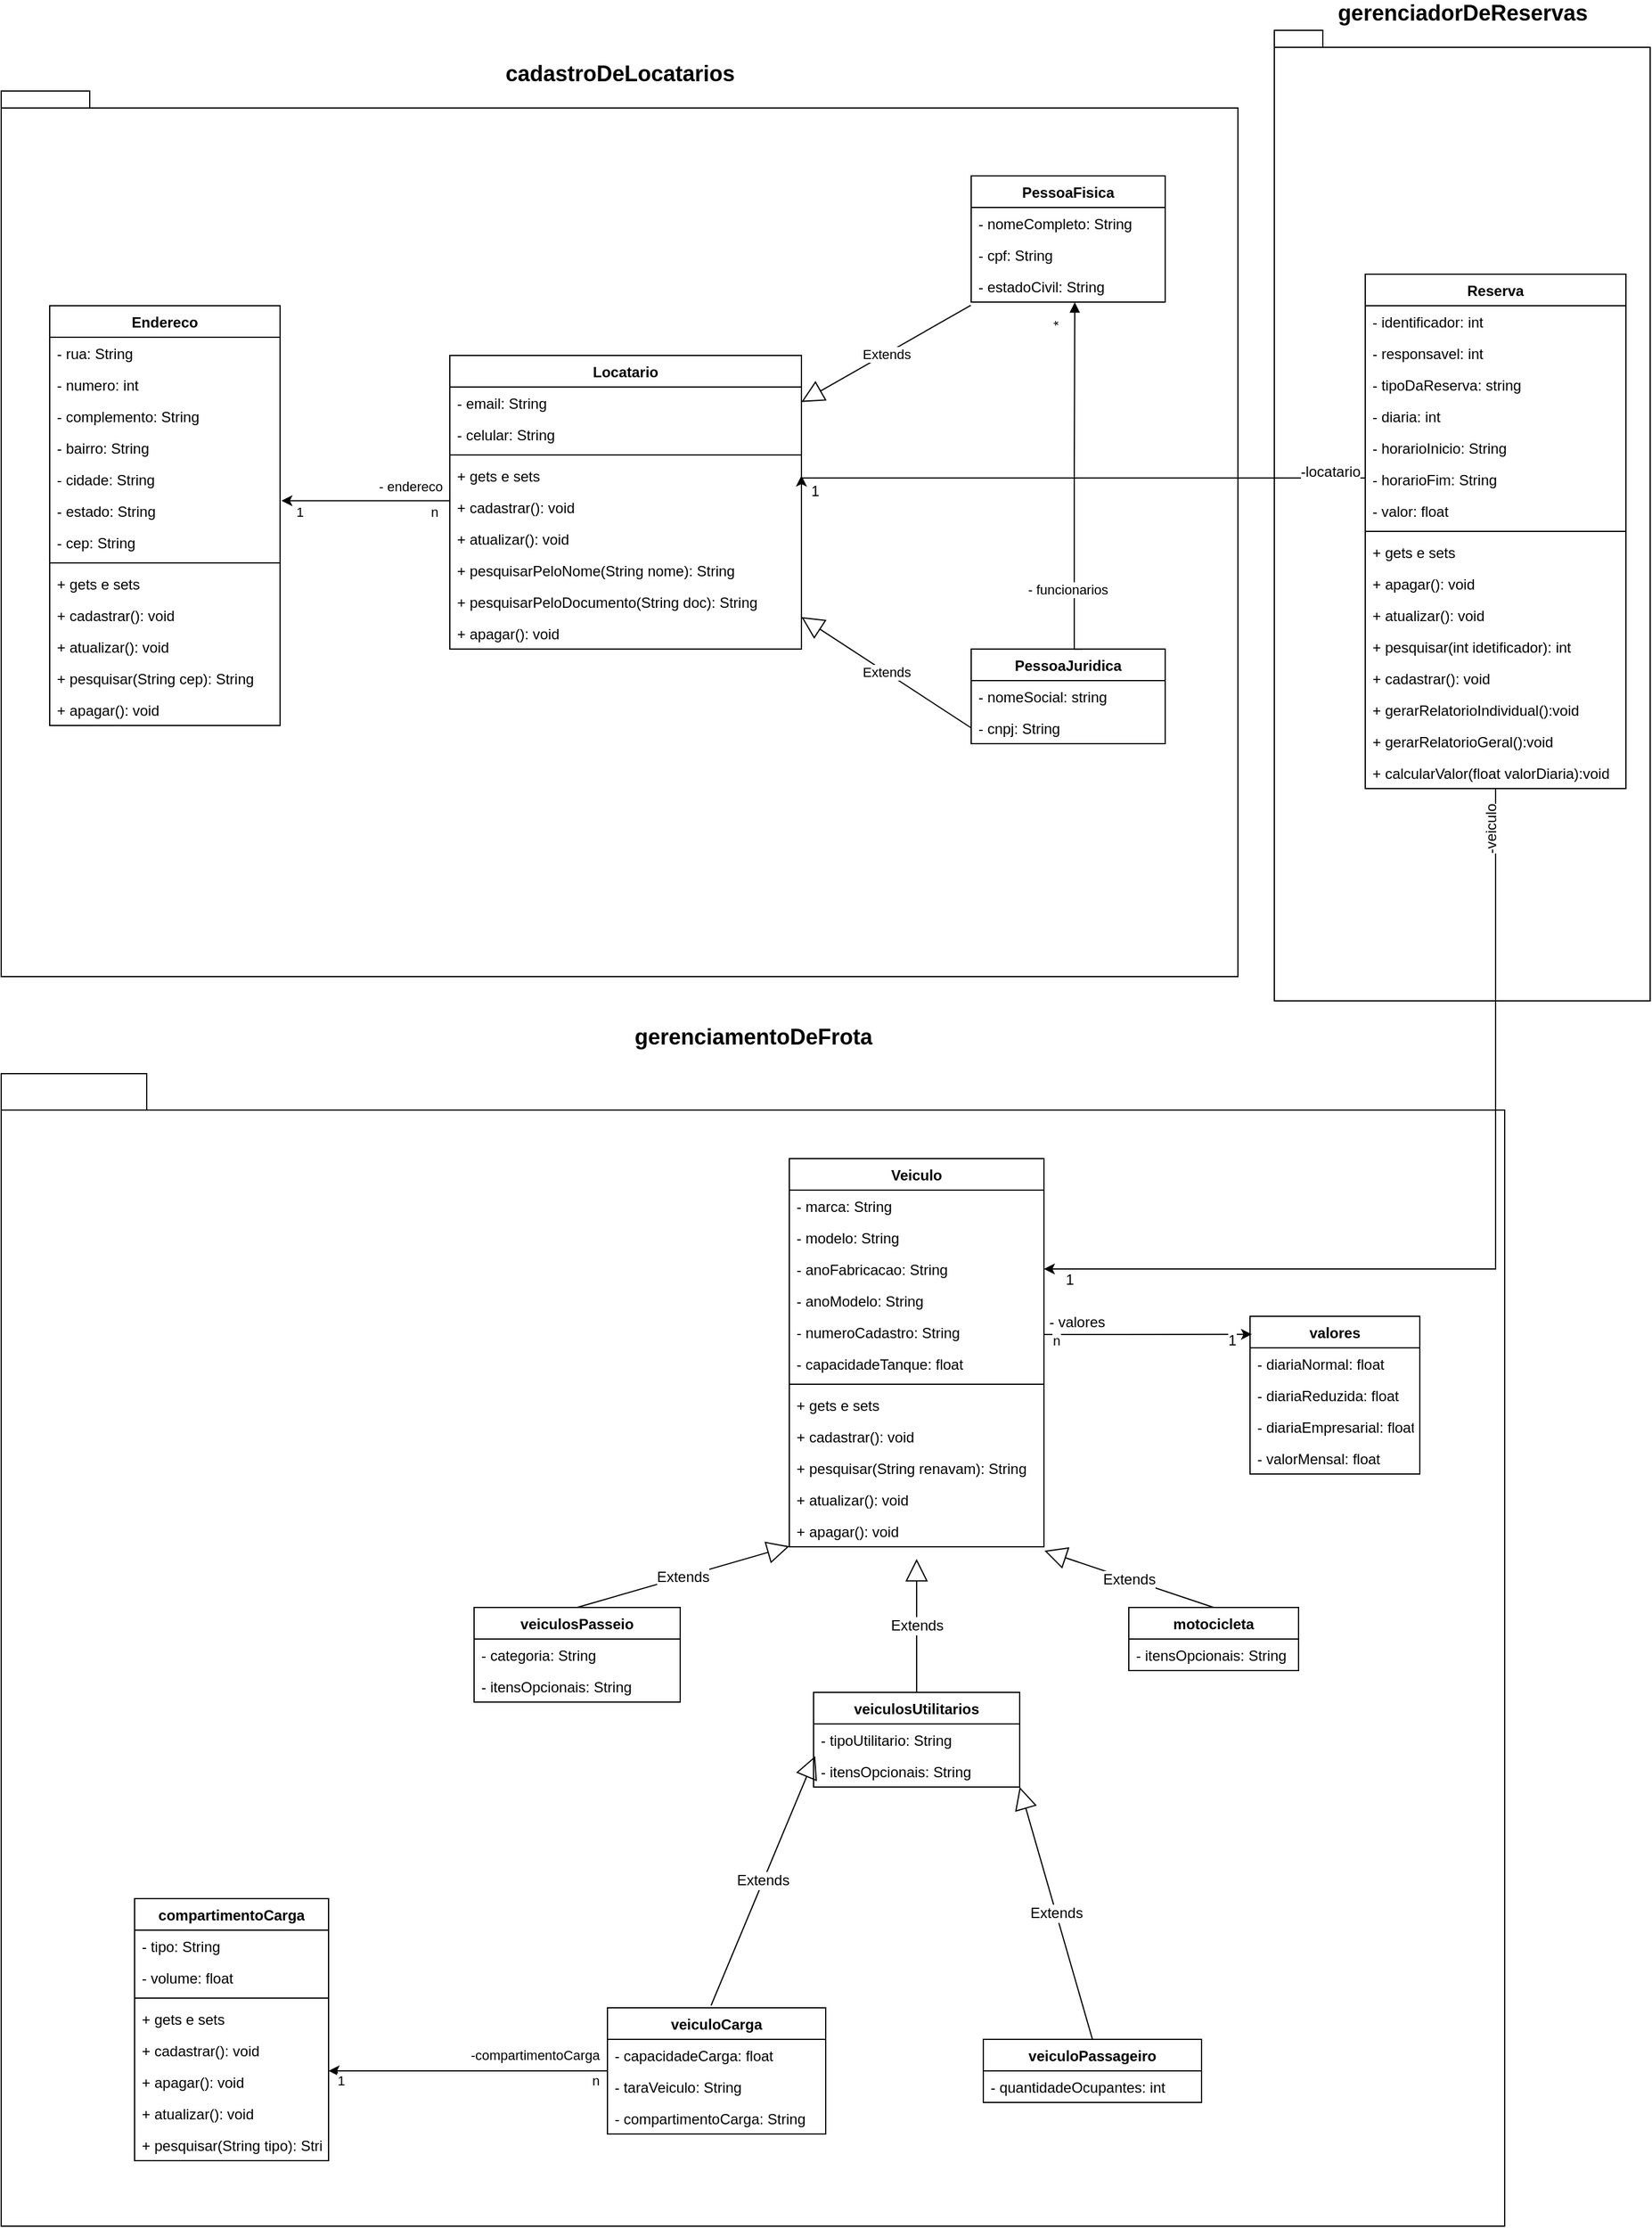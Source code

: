 <mxfile version="17.1.5" type="device" pages="3"><diagram id="NA5QSLAqIX2RmSbw0mvF" name="Page-1"><mxGraphModel dx="1381" dy="756" grid="1" gridSize="10" guides="1" tooltips="1" connect="1" arrows="1" fold="1" page="1" pageScale="1" pageWidth="850" pageHeight="1100" math="0" shadow="0"><root><mxCell id="0"/><mxCell id="1" parent="0"/><mxCell id="oZIC8zPP98vP_GRHH_aV-1" value="&lt;font style=&quot;font-size: 18px&quot;&gt;cadastroDeLocatarios&lt;/font&gt;" style="shape=folder;fontStyle=1;spacingTop=10;tabWidth=40;tabHeight=14;tabPosition=left;html=1;labelBackgroundColor=none;labelBorderColor=none;labelPosition=center;verticalLabelPosition=top;align=center;verticalAlign=bottom;" vertex="1" parent="1"><mxGeometry x="40" y="90" width="1020" height="730" as="geometry"/></mxCell><mxCell id="oZIC8zPP98vP_GRHH_aV-2" value="PessoaFisica" style="swimlane;fontStyle=1;align=center;verticalAlign=top;childLayout=stackLayout;horizontal=1;startSize=26;horizontalStack=0;resizeParent=1;resizeParentMax=0;resizeLast=0;collapsible=1;marginBottom=0;" vertex="1" parent="1"><mxGeometry x="840" y="160" width="160" height="104" as="geometry"/></mxCell><mxCell id="oZIC8zPP98vP_GRHH_aV-3" value="- nomeCompleto: String" style="text;strokeColor=none;fillColor=none;align=left;verticalAlign=top;spacingLeft=4;spacingRight=4;overflow=hidden;rotatable=0;points=[[0,0.5],[1,0.5]];portConstraint=eastwest;" vertex="1" parent="oZIC8zPP98vP_GRHH_aV-2"><mxGeometry y="26" width="160" height="26" as="geometry"/></mxCell><mxCell id="oZIC8zPP98vP_GRHH_aV-4" value="- cpf: String" style="text;strokeColor=none;fillColor=none;align=left;verticalAlign=top;spacingLeft=4;spacingRight=4;overflow=hidden;rotatable=0;points=[[0,0.5],[1,0.5]];portConstraint=eastwest;" vertex="1" parent="oZIC8zPP98vP_GRHH_aV-2"><mxGeometry y="52" width="160" height="26" as="geometry"/></mxCell><mxCell id="oZIC8zPP98vP_GRHH_aV-5" value="- estadoCivil: String" style="text;strokeColor=none;fillColor=none;align=left;verticalAlign=top;spacingLeft=4;spacingRight=4;overflow=hidden;rotatable=0;points=[[0,0.5],[1,0.5]];portConstraint=eastwest;" vertex="1" parent="oZIC8zPP98vP_GRHH_aV-2"><mxGeometry y="78" width="160" height="26" as="geometry"/></mxCell><mxCell id="oZIC8zPP98vP_GRHH_aV-6" value="" style="edgeStyle=orthogonalEdgeStyle;rounded=0;orthogonalLoop=1;jettySize=auto;html=1;entryX=1.006;entryY=0.182;entryDx=0;entryDy=0;entryPerimeter=0;" edge="1" parent="1" source="oZIC8zPP98vP_GRHH_aV-10" target="oZIC8zPP98vP_GRHH_aV-29"><mxGeometry relative="1" as="geometry"><mxPoint x="440" y="420" as="targetPoint"/><Array as="points"><mxPoint x="480" y="420"/></Array></mxGeometry></mxCell><mxCell id="oZIC8zPP98vP_GRHH_aV-7" value="- endereco&amp;nbsp;" style="edgeLabel;html=1;align=center;verticalAlign=middle;resizable=0;points=[];" vertex="1" connectable="0" parent="oZIC8zPP98vP_GRHH_aV-6"><mxGeometry x="-0.688" y="-1" relative="1" as="geometry"><mxPoint x="-10" y="-11" as="offset"/></mxGeometry></mxCell><mxCell id="oZIC8zPP98vP_GRHH_aV-8" value="1" style="edgeLabel;html=1;align=center;verticalAlign=middle;resizable=0;points=[];" vertex="1" connectable="0" parent="oZIC8zPP98vP_GRHH_aV-6"><mxGeometry x="-0.121" y="1" relative="1" as="geometry"><mxPoint x="-63" y="8" as="offset"/></mxGeometry></mxCell><mxCell id="oZIC8zPP98vP_GRHH_aV-9" value="n" style="edgeLabel;html=1;align=center;verticalAlign=middle;resizable=0;points=[];" vertex="1" connectable="0" parent="oZIC8zPP98vP_GRHH_aV-6"><mxGeometry x="-0.303" relative="1" as="geometry"><mxPoint x="35" y="9" as="offset"/></mxGeometry></mxCell><mxCell id="oZIC8zPP98vP_GRHH_aV-10" value="Locatario" style="swimlane;fontStyle=1;align=center;verticalAlign=top;childLayout=stackLayout;horizontal=1;startSize=26;horizontalStack=0;resizeParent=1;resizeParentMax=0;resizeLast=0;collapsible=1;marginBottom=0;" vertex="1" parent="1"><mxGeometry x="410" y="308" width="290" height="242" as="geometry"/></mxCell><mxCell id="oZIC8zPP98vP_GRHH_aV-11" value="- email: String" style="text;strokeColor=none;fillColor=none;align=left;verticalAlign=top;spacingLeft=4;spacingRight=4;overflow=hidden;rotatable=0;points=[[0,0.5],[1,0.5]];portConstraint=eastwest;" vertex="1" parent="oZIC8zPP98vP_GRHH_aV-10"><mxGeometry y="26" width="290" height="26" as="geometry"/></mxCell><mxCell id="oZIC8zPP98vP_GRHH_aV-12" value="- celular: String" style="text;strokeColor=none;fillColor=none;align=left;verticalAlign=top;spacingLeft=4;spacingRight=4;overflow=hidden;rotatable=0;points=[[0,0.5],[1,0.5]];portConstraint=eastwest;" vertex="1" parent="oZIC8zPP98vP_GRHH_aV-10"><mxGeometry y="52" width="290" height="26" as="geometry"/></mxCell><mxCell id="oZIC8zPP98vP_GRHH_aV-13" value="" style="line;strokeWidth=1;fillColor=none;align=left;verticalAlign=middle;spacingTop=-1;spacingLeft=3;spacingRight=3;rotatable=0;labelPosition=right;points=[];portConstraint=eastwest;" vertex="1" parent="oZIC8zPP98vP_GRHH_aV-10"><mxGeometry y="78" width="290" height="8" as="geometry"/></mxCell><mxCell id="oZIC8zPP98vP_GRHH_aV-14" value="+ gets e sets" style="text;strokeColor=none;fillColor=none;align=left;verticalAlign=top;spacingLeft=4;spacingRight=4;overflow=hidden;rotatable=0;points=[[0,0.5],[1,0.5]];portConstraint=eastwest;" vertex="1" parent="oZIC8zPP98vP_GRHH_aV-10"><mxGeometry y="86" width="290" height="26" as="geometry"/></mxCell><mxCell id="oZIC8zPP98vP_GRHH_aV-15" value="+ cadastrar(): void" style="text;strokeColor=none;fillColor=none;align=left;verticalAlign=top;spacingLeft=4;spacingRight=4;overflow=hidden;rotatable=0;points=[[0,0.5],[1,0.5]];portConstraint=eastwest;fontSize=12;" vertex="1" parent="oZIC8zPP98vP_GRHH_aV-10"><mxGeometry y="112" width="290" height="26" as="geometry"/></mxCell><mxCell id="oZIC8zPP98vP_GRHH_aV-16" value="+ atualizar(): void" style="text;strokeColor=none;fillColor=none;align=left;verticalAlign=top;spacingLeft=4;spacingRight=4;overflow=hidden;rotatable=0;points=[[0,0.5],[1,0.5]];portConstraint=eastwest;fontSize=12;" vertex="1" parent="oZIC8zPP98vP_GRHH_aV-10"><mxGeometry y="138" width="290" height="26" as="geometry"/></mxCell><mxCell id="oZIC8zPP98vP_GRHH_aV-17" value="+ pesquisarPeloNome(String nome): String" style="text;strokeColor=none;fillColor=none;align=left;verticalAlign=top;spacingLeft=4;spacingRight=4;overflow=hidden;rotatable=0;points=[[0,0.5],[1,0.5]];portConstraint=eastwest;" vertex="1" parent="oZIC8zPP98vP_GRHH_aV-10"><mxGeometry y="164" width="290" height="26" as="geometry"/></mxCell><mxCell id="oZIC8zPP98vP_GRHH_aV-18" value="+ pesquisarPeloDocumento(String doc): String" style="text;strokeColor=none;fillColor=none;align=left;verticalAlign=top;spacingLeft=4;spacingRight=4;overflow=hidden;rotatable=0;points=[[0,0.5],[1,0.5]];portConstraint=eastwest;" vertex="1" parent="oZIC8zPP98vP_GRHH_aV-10"><mxGeometry y="190" width="290" height="26" as="geometry"/></mxCell><mxCell id="oZIC8zPP98vP_GRHH_aV-19" value="+ apagar(): void" style="text;strokeColor=none;fillColor=none;align=left;verticalAlign=top;spacingLeft=4;spacingRight=4;overflow=hidden;rotatable=0;points=[[0,0.5],[1,0.5]];portConstraint=eastwest;fontSize=12;" vertex="1" parent="oZIC8zPP98vP_GRHH_aV-10"><mxGeometry y="216" width="290" height="26" as="geometry"/></mxCell><mxCell id="oZIC8zPP98vP_GRHH_aV-20" value="PessoaJuridica" style="swimlane;fontStyle=1;align=center;verticalAlign=top;childLayout=stackLayout;horizontal=1;startSize=26;horizontalStack=0;resizeParent=1;resizeParentMax=0;resizeLast=0;collapsible=1;marginBottom=0;" vertex="1" parent="1"><mxGeometry x="840" y="550" width="160" height="78" as="geometry"/></mxCell><mxCell id="oZIC8zPP98vP_GRHH_aV-21" value="- nomeSocial: string" style="text;strokeColor=none;fillColor=none;align=left;verticalAlign=top;spacingLeft=4;spacingRight=4;overflow=hidden;rotatable=0;points=[[0,0.5],[1,0.5]];portConstraint=eastwest;" vertex="1" parent="oZIC8zPP98vP_GRHH_aV-20"><mxGeometry y="26" width="160" height="26" as="geometry"/></mxCell><mxCell id="oZIC8zPP98vP_GRHH_aV-22" value="- cnpj: String" style="text;strokeColor=none;fillColor=none;align=left;verticalAlign=top;spacingLeft=4;spacingRight=4;overflow=hidden;rotatable=0;points=[[0,0.5],[1,0.5]];portConstraint=eastwest;" vertex="1" parent="oZIC8zPP98vP_GRHH_aV-20"><mxGeometry y="52" width="160" height="26" as="geometry"/></mxCell><mxCell id="oZIC8zPP98vP_GRHH_aV-23" value="Endereco" style="swimlane;fontStyle=1;align=center;verticalAlign=top;childLayout=stackLayout;horizontal=1;startSize=26;horizontalStack=0;resizeParent=1;resizeParentMax=0;resizeLast=0;collapsible=1;marginBottom=0;" vertex="1" parent="1"><mxGeometry x="80" y="267" width="190" height="346" as="geometry"/></mxCell><mxCell id="oZIC8zPP98vP_GRHH_aV-24" value="- rua: String" style="text;strokeColor=none;fillColor=none;align=left;verticalAlign=top;spacingLeft=4;spacingRight=4;overflow=hidden;rotatable=0;points=[[0,0.5],[1,0.5]];portConstraint=eastwest;" vertex="1" parent="oZIC8zPP98vP_GRHH_aV-23"><mxGeometry y="26" width="190" height="26" as="geometry"/></mxCell><mxCell id="oZIC8zPP98vP_GRHH_aV-25" value="- numero: int" style="text;strokeColor=none;fillColor=none;align=left;verticalAlign=top;spacingLeft=4;spacingRight=4;overflow=hidden;rotatable=0;points=[[0,0.5],[1,0.5]];portConstraint=eastwest;" vertex="1" parent="oZIC8zPP98vP_GRHH_aV-23"><mxGeometry y="52" width="190" height="26" as="geometry"/></mxCell><mxCell id="oZIC8zPP98vP_GRHH_aV-26" value="- complemento: String" style="text;strokeColor=none;fillColor=none;align=left;verticalAlign=top;spacingLeft=4;spacingRight=4;overflow=hidden;rotatable=0;points=[[0,0.5],[1,0.5]];portConstraint=eastwest;" vertex="1" parent="oZIC8zPP98vP_GRHH_aV-23"><mxGeometry y="78" width="190" height="26" as="geometry"/></mxCell><mxCell id="oZIC8zPP98vP_GRHH_aV-27" value="- bairro: String" style="text;strokeColor=none;fillColor=none;align=left;verticalAlign=top;spacingLeft=4;spacingRight=4;overflow=hidden;rotatable=0;points=[[0,0.5],[1,0.5]];portConstraint=eastwest;" vertex="1" parent="oZIC8zPP98vP_GRHH_aV-23"><mxGeometry y="104" width="190" height="26" as="geometry"/></mxCell><mxCell id="oZIC8zPP98vP_GRHH_aV-28" value="- cidade: String" style="text;strokeColor=none;fillColor=none;align=left;verticalAlign=top;spacingLeft=4;spacingRight=4;overflow=hidden;rotatable=0;points=[[0,0.5],[1,0.5]];portConstraint=eastwest;" vertex="1" parent="oZIC8zPP98vP_GRHH_aV-23"><mxGeometry y="130" width="190" height="26" as="geometry"/></mxCell><mxCell id="oZIC8zPP98vP_GRHH_aV-29" value="- estado: String" style="text;strokeColor=none;fillColor=none;align=left;verticalAlign=top;spacingLeft=4;spacingRight=4;overflow=hidden;rotatable=0;points=[[0,0.5],[1,0.5]];portConstraint=eastwest;" vertex="1" parent="oZIC8zPP98vP_GRHH_aV-23"><mxGeometry y="156" width="190" height="26" as="geometry"/></mxCell><mxCell id="oZIC8zPP98vP_GRHH_aV-30" value="- cep: String" style="text;strokeColor=none;fillColor=none;align=left;verticalAlign=top;spacingLeft=4;spacingRight=4;overflow=hidden;rotatable=0;points=[[0,0.5],[1,0.5]];portConstraint=eastwest;" vertex="1" parent="oZIC8zPP98vP_GRHH_aV-23"><mxGeometry y="182" width="190" height="26" as="geometry"/></mxCell><mxCell id="oZIC8zPP98vP_GRHH_aV-31" value="" style="line;strokeWidth=1;fillColor=none;align=left;verticalAlign=middle;spacingTop=-1;spacingLeft=3;spacingRight=3;rotatable=0;labelPosition=right;points=[];portConstraint=eastwest;" vertex="1" parent="oZIC8zPP98vP_GRHH_aV-23"><mxGeometry y="208" width="190" height="8" as="geometry"/></mxCell><mxCell id="oZIC8zPP98vP_GRHH_aV-32" value="+ gets e sets&#10;" style="text;strokeColor=none;fillColor=none;align=left;verticalAlign=top;spacingLeft=4;spacingRight=4;overflow=hidden;rotatable=0;points=[[0,0.5],[1,0.5]];portConstraint=eastwest;" vertex="1" parent="oZIC8zPP98vP_GRHH_aV-23"><mxGeometry y="216" width="190" height="26" as="geometry"/></mxCell><mxCell id="oZIC8zPP98vP_GRHH_aV-33" value="+ cadastrar(): void" style="text;strokeColor=none;fillColor=none;align=left;verticalAlign=top;spacingLeft=4;spacingRight=4;overflow=hidden;rotatable=0;points=[[0,0.5],[1,0.5]];portConstraint=eastwest;fontSize=12;" vertex="1" parent="oZIC8zPP98vP_GRHH_aV-23"><mxGeometry y="242" width="190" height="26" as="geometry"/></mxCell><mxCell id="oZIC8zPP98vP_GRHH_aV-34" value="+ atualizar(): void" style="text;strokeColor=none;fillColor=none;align=left;verticalAlign=top;spacingLeft=4;spacingRight=4;overflow=hidden;rotatable=0;points=[[0,0.5],[1,0.5]];portConstraint=eastwest;fontSize=12;" vertex="1" parent="oZIC8zPP98vP_GRHH_aV-23"><mxGeometry y="268" width="190" height="26" as="geometry"/></mxCell><mxCell id="oZIC8zPP98vP_GRHH_aV-35" value="+ pesquisar(String cep): String&#10;" style="text;strokeColor=none;fillColor=none;align=left;verticalAlign=top;spacingLeft=4;spacingRight=4;overflow=hidden;rotatable=0;points=[[0,0.5],[1,0.5]];portConstraint=eastwest;" vertex="1" parent="oZIC8zPP98vP_GRHH_aV-23"><mxGeometry y="294" width="190" height="26" as="geometry"/></mxCell><mxCell id="oZIC8zPP98vP_GRHH_aV-36" value="+ apagar(): void" style="text;strokeColor=none;fillColor=none;align=left;verticalAlign=top;spacingLeft=4;spacingRight=4;overflow=hidden;rotatable=0;points=[[0,0.5],[1,0.5]];portConstraint=eastwest;fontSize=12;" vertex="1" parent="oZIC8zPP98vP_GRHH_aV-23"><mxGeometry y="320" width="190" height="26" as="geometry"/></mxCell><mxCell id="oZIC8zPP98vP_GRHH_aV-37" value="Extends" style="endArrow=block;endSize=16;endFill=0;html=1;rounded=0;exitX=-0.002;exitY=1.103;exitDx=0;exitDy=0;exitPerimeter=0;" edge="1" parent="1" source="oZIC8zPP98vP_GRHH_aV-5" target="oZIC8zPP98vP_GRHH_aV-10"><mxGeometry width="160" relative="1" as="geometry"><mxPoint x="840" y="285" as="sourcePoint"/><mxPoint x="720" y="390" as="targetPoint"/></mxGeometry></mxCell><mxCell id="oZIC8zPP98vP_GRHH_aV-38" value="Extends" style="endArrow=block;endSize=16;endFill=0;html=1;rounded=0;exitX=0;exitY=0.5;exitDx=0;exitDy=0;" edge="1" parent="1" source="oZIC8zPP98vP_GRHH_aV-22" target="oZIC8zPP98vP_GRHH_aV-10"><mxGeometry width="160" relative="1" as="geometry"><mxPoint x="840" y="649.0" as="sourcePoint"/><mxPoint x="720" y="539" as="targetPoint"/><Array as="points"/></mxGeometry></mxCell><mxCell id="oZIC8zPP98vP_GRHH_aV-39" value="- funcionarios" style="endArrow=block;endFill=1;html=1;edgeStyle=orthogonalEdgeStyle;align=left;verticalAlign=top;rounded=0;exitX=0.575;exitY=0.001;exitDx=0;exitDy=0;exitPerimeter=0;entryX=0.534;entryY=1.006;entryDx=0;entryDy=0;entryPerimeter=0;" edge="1" parent="1" source="oZIC8zPP98vP_GRHH_aV-20" target="oZIC8zPP98vP_GRHH_aV-5"><mxGeometry x="-0.527" y="40" relative="1" as="geometry"><mxPoint x="930" y="539" as="sourcePoint"/><mxPoint x="938.4" y="406.576" as="targetPoint"/><Array as="points"><mxPoint x="925" y="550"/><mxPoint x="925" y="407"/></Array><mxPoint as="offset"/></mxGeometry></mxCell><mxCell id="oZIC8zPP98vP_GRHH_aV-40" value="*" style="edgeLabel;resizable=0;html=1;align=left;verticalAlign=bottom;labelBackgroundColor=none;labelBorderColor=none;rotation=270;" connectable="0" vertex="1" parent="oZIC8zPP98vP_GRHH_aV-39"><mxGeometry x="-1" relative="1" as="geometry"><mxPoint x="-12" y="-264" as="offset"/></mxGeometry></mxCell><mxCell id="oZIC8zPP98vP_GRHH_aV-41" value="&lt;p&gt;&lt;font style=&quot;font-size: 18px&quot;&gt;gerenciamentoDeFrota&lt;/font&gt;&lt;br style=&quot;font-size: 16px&quot;&gt;&lt;/p&gt;" style="shape=folder;fontStyle=1;spacingTop=10;tabWidth=120;tabHeight=30;tabPosition=left;html=1;align=center;labelPosition=center;verticalLabelPosition=top;verticalAlign=bottom;fontSize=16;" vertex="1" parent="1"><mxGeometry x="40" y="900" width="1240" height="950" as="geometry"/></mxCell><mxCell id="oZIC8zPP98vP_GRHH_aV-42" style="edgeStyle=orthogonalEdgeStyle;rounded=0;orthogonalLoop=1;jettySize=auto;html=1;entryX=0.011;entryY=0.114;entryDx=0;entryDy=0;entryPerimeter=0;fontSize=12;" edge="1" parent="1" source="oZIC8zPP98vP_GRHH_aV-46" target="oZIC8zPP98vP_GRHH_aV-77"><mxGeometry relative="1" as="geometry"><Array as="points"><mxPoint x="960" y="1115"/><mxPoint x="960" y="1115"/></Array></mxGeometry></mxCell><mxCell id="oZIC8zPP98vP_GRHH_aV-43" value="- valores" style="edgeLabel;html=1;align=center;verticalAlign=middle;resizable=0;points=[];fontSize=12;" vertex="1" connectable="0" parent="oZIC8zPP98vP_GRHH_aV-42"><mxGeometry x="-0.867" y="3" relative="1" as="geometry"><mxPoint x="15" y="-7" as="offset"/></mxGeometry></mxCell><mxCell id="oZIC8zPP98vP_GRHH_aV-44" value="1" style="edgeLabel;html=1;align=center;verticalAlign=middle;resizable=0;points=[];fontSize=12;" vertex="1" connectable="0" parent="oZIC8zPP98vP_GRHH_aV-42"><mxGeometry x="0.802" relative="1" as="geometry"><mxPoint y="5" as="offset"/></mxGeometry></mxCell><mxCell id="oZIC8zPP98vP_GRHH_aV-45" value="n" style="edgeLabel;html=1;align=center;verticalAlign=middle;resizable=0;points=[];" vertex="1" connectable="0" parent="oZIC8zPP98vP_GRHH_aV-42"><mxGeometry x="-0.821" y="1" relative="1" as="geometry"><mxPoint x="-6" y="6" as="offset"/></mxGeometry></mxCell><mxCell id="oZIC8zPP98vP_GRHH_aV-46" value="Veiculo" style="swimlane;fontStyle=1;align=center;verticalAlign=top;childLayout=stackLayout;horizontal=1;startSize=26;horizontalStack=0;resizeParent=1;resizeParentMax=0;resizeLast=0;collapsible=1;marginBottom=0;fontSize=12;" vertex="1" parent="1"><mxGeometry x="690" y="970" width="210" height="320" as="geometry"/></mxCell><mxCell id="oZIC8zPP98vP_GRHH_aV-47" value="- marca: String&#10;" style="text;strokeColor=none;fillColor=none;align=left;verticalAlign=top;spacingLeft=4;spacingRight=4;overflow=hidden;rotatable=0;points=[[0,0.5],[1,0.5]];portConstraint=eastwest;fontSize=12;" vertex="1" parent="oZIC8zPP98vP_GRHH_aV-46"><mxGeometry y="26" width="210" height="26" as="geometry"/></mxCell><mxCell id="oZIC8zPP98vP_GRHH_aV-48" value="- modelo: String&#10;" style="text;strokeColor=none;fillColor=none;align=left;verticalAlign=top;spacingLeft=4;spacingRight=4;overflow=hidden;rotatable=0;points=[[0,0.5],[1,0.5]];portConstraint=eastwest;fontSize=12;" vertex="1" parent="oZIC8zPP98vP_GRHH_aV-46"><mxGeometry y="52" width="210" height="26" as="geometry"/></mxCell><mxCell id="oZIC8zPP98vP_GRHH_aV-49" value="- anoFabricacao: String&#10;" style="text;strokeColor=none;fillColor=none;align=left;verticalAlign=top;spacingLeft=4;spacingRight=4;overflow=hidden;rotatable=0;points=[[0,0.5],[1,0.5]];portConstraint=eastwest;fontSize=12;" vertex="1" parent="oZIC8zPP98vP_GRHH_aV-46"><mxGeometry y="78" width="210" height="26" as="geometry"/></mxCell><mxCell id="oZIC8zPP98vP_GRHH_aV-50" value="- anoModelo: String&#10;" style="text;strokeColor=none;fillColor=none;align=left;verticalAlign=top;spacingLeft=4;spacingRight=4;overflow=hidden;rotatable=0;points=[[0,0.5],[1,0.5]];portConstraint=eastwest;fontSize=12;" vertex="1" parent="oZIC8zPP98vP_GRHH_aV-46"><mxGeometry y="104" width="210" height="26" as="geometry"/></mxCell><mxCell id="oZIC8zPP98vP_GRHH_aV-51" value="- numeroCadastro: String&#10;" style="text;strokeColor=none;fillColor=none;align=left;verticalAlign=top;spacingLeft=4;spacingRight=4;overflow=hidden;rotatable=0;points=[[0,0.5],[1,0.5]];portConstraint=eastwest;fontSize=12;" vertex="1" parent="oZIC8zPP98vP_GRHH_aV-46"><mxGeometry y="130" width="210" height="26" as="geometry"/></mxCell><mxCell id="oZIC8zPP98vP_GRHH_aV-52" value="- capacidadeTanque: float&#10;" style="text;strokeColor=none;fillColor=none;align=left;verticalAlign=top;spacingLeft=4;spacingRight=4;overflow=hidden;rotatable=0;points=[[0,0.5],[1,0.5]];portConstraint=eastwest;fontSize=12;" vertex="1" parent="oZIC8zPP98vP_GRHH_aV-46"><mxGeometry y="156" width="210" height="26" as="geometry"/></mxCell><mxCell id="oZIC8zPP98vP_GRHH_aV-53" value="" style="line;strokeWidth=1;fillColor=none;align=left;verticalAlign=middle;spacingTop=-1;spacingLeft=3;spacingRight=3;rotatable=0;labelPosition=right;points=[];portConstraint=eastwest;fontSize=15;" vertex="1" parent="oZIC8zPP98vP_GRHH_aV-46"><mxGeometry y="182" width="210" height="8" as="geometry"/></mxCell><mxCell id="oZIC8zPP98vP_GRHH_aV-54" value="+ gets e sets" style="text;strokeColor=none;fillColor=none;align=left;verticalAlign=top;spacingLeft=4;spacingRight=4;overflow=hidden;rotatable=0;points=[[0,0.5],[1,0.5]];portConstraint=eastwest;fontSize=12;" vertex="1" parent="oZIC8zPP98vP_GRHH_aV-46"><mxGeometry y="190" width="210" height="26" as="geometry"/></mxCell><mxCell id="oZIC8zPP98vP_GRHH_aV-55" value="+ cadastrar(): void" style="text;strokeColor=none;fillColor=none;align=left;verticalAlign=top;spacingLeft=4;spacingRight=4;overflow=hidden;rotatable=0;points=[[0,0.5],[1,0.5]];portConstraint=eastwest;fontSize=12;" vertex="1" parent="oZIC8zPP98vP_GRHH_aV-46"><mxGeometry y="216" width="210" height="26" as="geometry"/></mxCell><mxCell id="oZIC8zPP98vP_GRHH_aV-56" value="+ pesquisar(String renavam): String" style="text;strokeColor=none;fillColor=none;align=left;verticalAlign=top;spacingLeft=4;spacingRight=4;overflow=hidden;rotatable=0;points=[[0,0.5],[1,0.5]];portConstraint=eastwest;fontSize=12;" vertex="1" parent="oZIC8zPP98vP_GRHH_aV-46"><mxGeometry y="242" width="210" height="26" as="geometry"/></mxCell><mxCell id="oZIC8zPP98vP_GRHH_aV-57" value="+ atualizar(): void" style="text;strokeColor=none;fillColor=none;align=left;verticalAlign=top;spacingLeft=4;spacingRight=4;overflow=hidden;rotatable=0;points=[[0,0.5],[1,0.5]];portConstraint=eastwest;fontSize=12;" vertex="1" parent="oZIC8zPP98vP_GRHH_aV-46"><mxGeometry y="268" width="210" height="26" as="geometry"/></mxCell><mxCell id="oZIC8zPP98vP_GRHH_aV-58" value="+ apagar(): void" style="text;strokeColor=none;fillColor=none;align=left;verticalAlign=top;spacingLeft=4;spacingRight=4;overflow=hidden;rotatable=0;points=[[0,0.5],[1,0.5]];portConstraint=eastwest;fontSize=12;" vertex="1" parent="oZIC8zPP98vP_GRHH_aV-46"><mxGeometry y="294" width="210" height="26" as="geometry"/></mxCell><mxCell id="oZIC8zPP98vP_GRHH_aV-59" value="veiculosPasseio" style="swimlane;fontStyle=1;align=center;verticalAlign=top;childLayout=stackLayout;horizontal=1;startSize=26;horizontalStack=0;resizeParent=1;resizeParentMax=0;resizeLast=0;collapsible=1;marginBottom=0;fontSize=12;" vertex="1" parent="1"><mxGeometry x="430" y="1340" width="170" height="78" as="geometry"/></mxCell><mxCell id="oZIC8zPP98vP_GRHH_aV-60" value="- categoria: String" style="text;strokeColor=none;fillColor=none;align=left;verticalAlign=top;spacingLeft=4;spacingRight=4;overflow=hidden;rotatable=0;points=[[0,0.5],[1,0.5]];portConstraint=eastwest;fontSize=12;" vertex="1" parent="oZIC8zPP98vP_GRHH_aV-59"><mxGeometry y="26" width="170" height="26" as="geometry"/></mxCell><mxCell id="oZIC8zPP98vP_GRHH_aV-61" value="- itensOpcionais: String" style="text;strokeColor=none;fillColor=none;align=left;verticalAlign=top;spacingLeft=4;spacingRight=4;overflow=hidden;rotatable=0;points=[[0,0.5],[1,0.5]];portConstraint=eastwest;fontSize=12;" vertex="1" parent="oZIC8zPP98vP_GRHH_aV-59"><mxGeometry y="52" width="170" height="26" as="geometry"/></mxCell><mxCell id="oZIC8zPP98vP_GRHH_aV-62" value="veiculosUtilitarios" style="swimlane;fontStyle=1;align=center;verticalAlign=top;childLayout=stackLayout;horizontal=1;startSize=26;horizontalStack=0;resizeParent=1;resizeParentMax=0;resizeLast=0;collapsible=1;marginBottom=0;fontSize=12;" vertex="1" parent="1"><mxGeometry x="710" y="1410" width="170" height="78" as="geometry"/></mxCell><mxCell id="oZIC8zPP98vP_GRHH_aV-63" value="- tipoUtilitario: String" style="text;strokeColor=none;fillColor=none;align=left;verticalAlign=top;spacingLeft=4;spacingRight=4;overflow=hidden;rotatable=0;points=[[0,0.5],[1,0.5]];portConstraint=eastwest;fontSize=12;" vertex="1" parent="oZIC8zPP98vP_GRHH_aV-62"><mxGeometry y="26" width="170" height="26" as="geometry"/></mxCell><mxCell id="oZIC8zPP98vP_GRHH_aV-64" value="- itensOpcionais: String" style="text;strokeColor=none;fillColor=none;align=left;verticalAlign=top;spacingLeft=4;spacingRight=4;overflow=hidden;rotatable=0;points=[[0,0.5],[1,0.5]];portConstraint=eastwest;fontSize=12;" vertex="1" parent="oZIC8zPP98vP_GRHH_aV-62"><mxGeometry y="52" width="170" height="26" as="geometry"/></mxCell><mxCell id="oZIC8zPP98vP_GRHH_aV-65" value="" style="edgeStyle=orthogonalEdgeStyle;rounded=0;orthogonalLoop=1;jettySize=auto;html=1;" edge="1" parent="1" source="oZIC8zPP98vP_GRHH_aV-69" target="oZIC8zPP98vP_GRHH_aV-93"><mxGeometry relative="1" as="geometry"><Array as="points"><mxPoint x="400" y="1722"/><mxPoint x="400" y="1722"/></Array></mxGeometry></mxCell><mxCell id="oZIC8zPP98vP_GRHH_aV-66" value="-compartimentoCarga" style="edgeLabel;html=1;align=center;verticalAlign=middle;resizable=0;points=[];" vertex="1" connectable="0" parent="oZIC8zPP98vP_GRHH_aV-65"><mxGeometry x="-0.546" y="1" relative="1" as="geometry"><mxPoint x="-8" y="-14" as="offset"/></mxGeometry></mxCell><mxCell id="oZIC8zPP98vP_GRHH_aV-67" value="1" style="edgeLabel;html=1;align=center;verticalAlign=middle;resizable=0;points=[];" vertex="1" connectable="0" parent="oZIC8zPP98vP_GRHH_aV-65"><mxGeometry x="0.73" y="-2" relative="1" as="geometry"><mxPoint x="-21" y="10" as="offset"/></mxGeometry></mxCell><mxCell id="oZIC8zPP98vP_GRHH_aV-68" value="n" style="edgeLabel;html=1;align=center;verticalAlign=middle;resizable=0;points=[];" vertex="1" connectable="0" parent="oZIC8zPP98vP_GRHH_aV-65"><mxGeometry x="0.356" y="-1" relative="1" as="geometry"><mxPoint x="146" y="9" as="offset"/></mxGeometry></mxCell><mxCell id="oZIC8zPP98vP_GRHH_aV-69" value="veiculoCarga" style="swimlane;fontStyle=1;childLayout=stackLayout;horizontal=1;startSize=26;fillColor=none;horizontalStack=0;resizeParent=1;resizeParentMax=0;resizeLast=0;collapsible=1;marginBottom=0;fontSize=12;" vertex="1" parent="1"><mxGeometry x="540" y="1670" width="180" height="104" as="geometry"/></mxCell><mxCell id="oZIC8zPP98vP_GRHH_aV-70" value="- capacidadeCarga: float" style="text;strokeColor=none;fillColor=none;align=left;verticalAlign=top;spacingLeft=4;spacingRight=4;overflow=hidden;rotatable=0;points=[[0,0.5],[1,0.5]];portConstraint=eastwest;fontSize=12;" vertex="1" parent="oZIC8zPP98vP_GRHH_aV-69"><mxGeometry y="26" width="180" height="26" as="geometry"/></mxCell><mxCell id="oZIC8zPP98vP_GRHH_aV-71" value="- taraVeiculo: String" style="text;strokeColor=none;fillColor=none;align=left;verticalAlign=top;spacingLeft=4;spacingRight=4;overflow=hidden;rotatable=0;points=[[0,0.5],[1,0.5]];portConstraint=eastwest;fontSize=12;" vertex="1" parent="oZIC8zPP98vP_GRHH_aV-69"><mxGeometry y="52" width="180" height="26" as="geometry"/></mxCell><mxCell id="oZIC8zPP98vP_GRHH_aV-72" value="- compartimentoCarga: String" style="text;strokeColor=none;fillColor=none;align=left;verticalAlign=top;spacingLeft=4;spacingRight=4;overflow=hidden;rotatable=0;points=[[0,0.5],[1,0.5]];portConstraint=eastwest;fontSize=12;" vertex="1" parent="oZIC8zPP98vP_GRHH_aV-69"><mxGeometry y="78" width="180" height="26" as="geometry"/></mxCell><mxCell id="oZIC8zPP98vP_GRHH_aV-73" value="veiculoPassageiro" style="swimlane;fontStyle=1;childLayout=stackLayout;horizontal=1;startSize=26;fillColor=none;horizontalStack=0;resizeParent=1;resizeParentMax=0;resizeLast=0;collapsible=1;marginBottom=0;fontSize=12;" vertex="1" parent="1"><mxGeometry x="850" y="1696" width="180" height="52" as="geometry"/></mxCell><mxCell id="oZIC8zPP98vP_GRHH_aV-74" value="- quantidadeOcupantes: int" style="text;strokeColor=none;fillColor=none;align=left;verticalAlign=top;spacingLeft=4;spacingRight=4;overflow=hidden;rotatable=0;points=[[0,0.5],[1,0.5]];portConstraint=eastwest;fontSize=12;" vertex="1" parent="oZIC8zPP98vP_GRHH_aV-73"><mxGeometry y="26" width="180" height="26" as="geometry"/></mxCell><mxCell id="oZIC8zPP98vP_GRHH_aV-75" value="motocicleta" style="swimlane;fontStyle=1;childLayout=stackLayout;horizontal=1;startSize=26;fillColor=none;horizontalStack=0;resizeParent=1;resizeParentMax=0;resizeLast=0;collapsible=1;marginBottom=0;fontSize=12;" vertex="1" parent="1"><mxGeometry x="970" y="1340" width="140" height="52" as="geometry"/></mxCell><mxCell id="oZIC8zPP98vP_GRHH_aV-76" value="- itensOpcionais: String" style="text;strokeColor=none;fillColor=none;align=left;verticalAlign=top;spacingLeft=4;spacingRight=4;overflow=hidden;rotatable=0;points=[[0,0.5],[1,0.5]];portConstraint=eastwest;fontSize=12;" vertex="1" parent="oZIC8zPP98vP_GRHH_aV-75"><mxGeometry y="26" width="140" height="26" as="geometry"/></mxCell><mxCell id="oZIC8zPP98vP_GRHH_aV-77" value="valores" style="swimlane;fontStyle=1;childLayout=stackLayout;horizontal=1;startSize=26;fillColor=none;horizontalStack=0;resizeParent=1;resizeParentMax=0;resizeLast=0;collapsible=1;marginBottom=0;fontSize=12;" vertex="1" parent="1"><mxGeometry x="1070" y="1100" width="140" height="130" as="geometry"/></mxCell><mxCell id="oZIC8zPP98vP_GRHH_aV-78" value="- diariaNormal: float" style="text;strokeColor=none;fillColor=none;align=left;verticalAlign=top;spacingLeft=4;spacingRight=4;overflow=hidden;rotatable=0;points=[[0,0.5],[1,0.5]];portConstraint=eastwest;fontSize=12;" vertex="1" parent="oZIC8zPP98vP_GRHH_aV-77"><mxGeometry y="26" width="140" height="26" as="geometry"/></mxCell><mxCell id="oZIC8zPP98vP_GRHH_aV-79" value="- diariaReduzida: float" style="text;strokeColor=none;fillColor=none;align=left;verticalAlign=top;spacingLeft=4;spacingRight=4;overflow=hidden;rotatable=0;points=[[0,0.5],[1,0.5]];portConstraint=eastwest;fontSize=12;" vertex="1" parent="oZIC8zPP98vP_GRHH_aV-77"><mxGeometry y="52" width="140" height="26" as="geometry"/></mxCell><mxCell id="oZIC8zPP98vP_GRHH_aV-80" value="- diariaEmpresarial: float" style="text;strokeColor=none;fillColor=none;align=left;verticalAlign=top;spacingLeft=4;spacingRight=4;overflow=hidden;rotatable=0;points=[[0,0.5],[1,0.5]];portConstraint=eastwest;fontSize=12;" vertex="1" parent="oZIC8zPP98vP_GRHH_aV-77"><mxGeometry y="78" width="140" height="26" as="geometry"/></mxCell><mxCell id="oZIC8zPP98vP_GRHH_aV-81" value="- valorMensal: float" style="text;strokeColor=none;fillColor=none;align=left;verticalAlign=top;spacingLeft=4;spacingRight=4;overflow=hidden;rotatable=0;points=[[0,0.5],[1,0.5]];portConstraint=eastwest;fontSize=12;" vertex="1" parent="oZIC8zPP98vP_GRHH_aV-77"><mxGeometry y="104" width="140" height="26" as="geometry"/></mxCell><mxCell id="oZIC8zPP98vP_GRHH_aV-82" value="Extends" style="endArrow=block;endSize=16;endFill=0;html=1;rounded=0;fontSize=12;exitX=0.5;exitY=0;exitDx=0;exitDy=0;entryX=0;entryY=0.983;entryDx=0;entryDy=0;entryPerimeter=0;" edge="1" parent="1" source="oZIC8zPP98vP_GRHH_aV-59" target="oZIC8zPP98vP_GRHH_aV-58"><mxGeometry width="160" relative="1" as="geometry"><mxPoint x="720" y="1430" as="sourcePoint"/><mxPoint x="690" y="1300" as="targetPoint"/></mxGeometry></mxCell><mxCell id="oZIC8zPP98vP_GRHH_aV-83" value="Extends" style="endArrow=block;endSize=16;endFill=0;html=1;rounded=0;fontSize=12;exitX=0.5;exitY=0;exitDx=0;exitDy=0;" edge="1" parent="1" source="oZIC8zPP98vP_GRHH_aV-62"><mxGeometry width="160" relative="1" as="geometry"><mxPoint x="720" y="1470" as="sourcePoint"/><mxPoint x="795" y="1300" as="targetPoint"/></mxGeometry></mxCell><mxCell id="oZIC8zPP98vP_GRHH_aV-84" value="Extends" style="endArrow=block;endSize=16;endFill=0;html=1;rounded=0;fontSize=12;entryX=1.002;entryY=1.125;entryDx=0;entryDy=0;entryPerimeter=0;exitX=0.5;exitY=0;exitDx=0;exitDy=0;" edge="1" parent="1" source="oZIC8zPP98vP_GRHH_aV-75" target="oZIC8zPP98vP_GRHH_aV-58"><mxGeometry width="160" relative="1" as="geometry"><mxPoint x="930" y="1350" as="sourcePoint"/><mxPoint x="1090" y="1350" as="targetPoint"/></mxGeometry></mxCell><mxCell id="oZIC8zPP98vP_GRHH_aV-85" value="Extends" style="endArrow=block;endSize=16;endFill=0;html=1;rounded=0;fontSize=12;entryX=0.008;entryY=1.019;entryDx=0;entryDy=0;entryPerimeter=0;exitX=0.475;exitY=-0.019;exitDx=0;exitDy=0;exitPerimeter=0;" edge="1" parent="1" source="oZIC8zPP98vP_GRHH_aV-69" target="oZIC8zPP98vP_GRHH_aV-63"><mxGeometry width="160" relative="1" as="geometry"><mxPoint x="540" y="1590" as="sourcePoint"/><mxPoint x="710.51" y="1601.56" as="targetPoint"/></mxGeometry></mxCell><mxCell id="oZIC8zPP98vP_GRHH_aV-86" value="Extends" style="endArrow=block;endSize=16;endFill=0;html=1;rounded=0;fontSize=12;entryX=1;entryY=1;entryDx=0;entryDy=0;exitX=0.5;exitY=0;exitDx=0;exitDy=0;" edge="1" parent="1" source="oZIC8zPP98vP_GRHH_aV-73" target="oZIC8zPP98vP_GRHH_aV-62"><mxGeometry width="160" relative="1" as="geometry"><mxPoint x="830.0" y="1678.024" as="sourcePoint"/><mxPoint x="915.01" y="1611.56" as="targetPoint"/></mxGeometry></mxCell><mxCell id="oZIC8zPP98vP_GRHH_aV-87" value="compartimentoCarga" style="swimlane;fontStyle=1;align=center;verticalAlign=top;childLayout=stackLayout;horizontal=1;startSize=26;horizontalStack=0;resizeParent=1;resizeParentMax=0;resizeLast=0;collapsible=1;marginBottom=0;" vertex="1" parent="1"><mxGeometry x="150" y="1580" width="160" height="216" as="geometry"/></mxCell><mxCell id="oZIC8zPP98vP_GRHH_aV-88" value="- tipo: String" style="text;strokeColor=none;fillColor=none;align=left;verticalAlign=top;spacingLeft=4;spacingRight=4;overflow=hidden;rotatable=0;points=[[0,0.5],[1,0.5]];portConstraint=eastwest;" vertex="1" parent="oZIC8zPP98vP_GRHH_aV-87"><mxGeometry y="26" width="160" height="26" as="geometry"/></mxCell><mxCell id="oZIC8zPP98vP_GRHH_aV-89" value="- volume: float" style="text;strokeColor=none;fillColor=none;align=left;verticalAlign=top;spacingLeft=4;spacingRight=4;overflow=hidden;rotatable=0;points=[[0,0.5],[1,0.5]];portConstraint=eastwest;" vertex="1" parent="oZIC8zPP98vP_GRHH_aV-87"><mxGeometry y="52" width="160" height="26" as="geometry"/></mxCell><mxCell id="oZIC8zPP98vP_GRHH_aV-90" value="" style="line;strokeWidth=1;fillColor=none;align=left;verticalAlign=middle;spacingTop=-1;spacingLeft=3;spacingRight=3;rotatable=0;labelPosition=right;points=[];portConstraint=eastwest;" vertex="1" parent="oZIC8zPP98vP_GRHH_aV-87"><mxGeometry y="78" width="160" height="8" as="geometry"/></mxCell><mxCell id="oZIC8zPP98vP_GRHH_aV-91" value="+ gets e sets" style="text;strokeColor=none;fillColor=none;align=left;verticalAlign=top;spacingLeft=4;spacingRight=4;overflow=hidden;rotatable=0;points=[[0,0.5],[1,0.5]];portConstraint=eastwest;fontSize=12;" vertex="1" parent="oZIC8zPP98vP_GRHH_aV-87"><mxGeometry y="86" width="160" height="26" as="geometry"/></mxCell><mxCell id="oZIC8zPP98vP_GRHH_aV-92" value="+ cadastrar(): void" style="text;strokeColor=none;fillColor=none;align=left;verticalAlign=top;spacingLeft=4;spacingRight=4;overflow=hidden;rotatable=0;points=[[0,0.5],[1,0.5]];portConstraint=eastwest;fontSize=12;" vertex="1" parent="oZIC8zPP98vP_GRHH_aV-87"><mxGeometry y="112" width="160" height="26" as="geometry"/></mxCell><mxCell id="oZIC8zPP98vP_GRHH_aV-93" value="+ apagar(): void" style="text;strokeColor=none;fillColor=none;align=left;verticalAlign=top;spacingLeft=4;spacingRight=4;overflow=hidden;rotatable=0;points=[[0,0.5],[1,0.5]];portConstraint=eastwest;fontSize=12;" vertex="1" parent="oZIC8zPP98vP_GRHH_aV-87"><mxGeometry y="138" width="160" height="26" as="geometry"/></mxCell><mxCell id="oZIC8zPP98vP_GRHH_aV-94" value="+ atualizar(): void" style="text;strokeColor=none;fillColor=none;align=left;verticalAlign=top;spacingLeft=4;spacingRight=4;overflow=hidden;rotatable=0;points=[[0,0.5],[1,0.5]];portConstraint=eastwest;fontSize=12;" vertex="1" parent="oZIC8zPP98vP_GRHH_aV-87"><mxGeometry y="164" width="160" height="26" as="geometry"/></mxCell><mxCell id="oZIC8zPP98vP_GRHH_aV-95" value="+ pesquisar(String tipo): String" style="text;strokeColor=none;fillColor=none;align=left;verticalAlign=top;spacingLeft=4;spacingRight=4;overflow=hidden;rotatable=0;points=[[0,0.5],[1,0.5]];portConstraint=eastwest;fontSize=12;" vertex="1" parent="oZIC8zPP98vP_GRHH_aV-87"><mxGeometry y="190" width="160" height="26" as="geometry"/></mxCell><mxCell id="oZIC8zPP98vP_GRHH_aV-96" value="&lt;font style=&quot;font-size: 18px&quot;&gt;gerenciadorDeReservas&lt;/font&gt;" style="shape=folder;fontStyle=1;spacingTop=10;tabWidth=40;tabHeight=14;tabPosition=left;html=1;labelPosition=center;verticalLabelPosition=top;align=center;verticalAlign=bottom;" vertex="1" parent="1"><mxGeometry x="1090" y="40" width="310" height="800" as="geometry"/></mxCell><mxCell id="oZIC8zPP98vP_GRHH_aV-97" style="edgeStyle=orthogonalEdgeStyle;rounded=0;orthogonalLoop=1;jettySize=auto;html=1;entryX=1;entryY=0.5;entryDx=0;entryDy=0;fontSize=12;" edge="1" parent="1" source="oZIC8zPP98vP_GRHH_aV-103" target="oZIC8zPP98vP_GRHH_aV-14"><mxGeometry relative="1" as="geometry"><Array as="points"><mxPoint x="700" y="409"/></Array></mxGeometry></mxCell><mxCell id="oZIC8zPP98vP_GRHH_aV-98" value="-locatario" style="edgeLabel;html=1;align=center;verticalAlign=middle;resizable=0;points=[];fontSize=12;" vertex="1" connectable="0" parent="oZIC8zPP98vP_GRHH_aV-97"><mxGeometry x="-0.91" y="-5" relative="1" as="geometry"><mxPoint x="-8" as="offset"/></mxGeometry></mxCell><mxCell id="oZIC8zPP98vP_GRHH_aV-99" value="1" style="edgeLabel;html=1;align=center;verticalAlign=middle;resizable=0;points=[];fontSize=12;" vertex="1" connectable="0" parent="oZIC8zPP98vP_GRHH_aV-97"><mxGeometry x="0.901" y="-3" relative="1" as="geometry"><mxPoint x="-10" y="14" as="offset"/></mxGeometry></mxCell><mxCell id="oZIC8zPP98vP_GRHH_aV-100" style="edgeStyle=orthogonalEdgeStyle;rounded=0;orthogonalLoop=1;jettySize=auto;html=1;entryX=1;entryY=0.5;entryDx=0;entryDy=0;fontSize=12;" edge="1" parent="1" source="oZIC8zPP98vP_GRHH_aV-103" target="oZIC8zPP98vP_GRHH_aV-49"><mxGeometry relative="1" as="geometry"/></mxCell><mxCell id="oZIC8zPP98vP_GRHH_aV-101" value="-veiculo" style="edgeLabel;html=1;align=center;verticalAlign=middle;resizable=0;points=[];fontSize=12;rotation=270;" vertex="1" connectable="0" parent="oZIC8zPP98vP_GRHH_aV-100"><mxGeometry x="-0.742" y="-4" relative="1" as="geometry"><mxPoint y="-65" as="offset"/></mxGeometry></mxCell><mxCell id="oZIC8zPP98vP_GRHH_aV-102" value="1" style="edgeLabel;html=1;align=center;verticalAlign=middle;resizable=0;points=[];fontSize=12;" vertex="1" connectable="0" parent="oZIC8zPP98vP_GRHH_aV-100"><mxGeometry x="0.92" y="-2" relative="1" as="geometry"><mxPoint x="-10" y="11" as="offset"/></mxGeometry></mxCell><mxCell id="oZIC8zPP98vP_GRHH_aV-103" value="Reserva" style="swimlane;fontStyle=1;align=center;verticalAlign=top;childLayout=stackLayout;horizontal=1;startSize=26;horizontalStack=0;resizeParent=1;resizeParentMax=0;resizeLast=0;collapsible=1;marginBottom=0;fontSize=12;" vertex="1" parent="1"><mxGeometry x="1165" y="241" width="215" height="424" as="geometry"/></mxCell><mxCell id="oZIC8zPP98vP_GRHH_aV-104" value="- identificador: int" style="text;strokeColor=none;fillColor=none;align=left;verticalAlign=top;spacingLeft=4;spacingRight=4;overflow=hidden;rotatable=0;points=[[0,0.5],[1,0.5]];portConstraint=eastwest;fontSize=12;" vertex="1" parent="oZIC8zPP98vP_GRHH_aV-103"><mxGeometry y="26" width="215" height="26" as="geometry"/></mxCell><mxCell id="oZIC8zPP98vP_GRHH_aV-105" value="- responsavel: int" style="text;strokeColor=none;fillColor=none;align=left;verticalAlign=top;spacingLeft=4;spacingRight=4;overflow=hidden;rotatable=0;points=[[0,0.5],[1,0.5]];portConstraint=eastwest;fontSize=12;" vertex="1" parent="oZIC8zPP98vP_GRHH_aV-103"><mxGeometry y="52" width="215" height="26" as="geometry"/></mxCell><mxCell id="oZIC8zPP98vP_GRHH_aV-106" value="- tipoDaReserva: string" style="text;strokeColor=none;fillColor=none;align=left;verticalAlign=top;spacingLeft=4;spacingRight=4;overflow=hidden;rotatable=0;points=[[0,0.5],[1,0.5]];portConstraint=eastwest;fontSize=12;" vertex="1" parent="oZIC8zPP98vP_GRHH_aV-103"><mxGeometry y="78" width="215" height="26" as="geometry"/></mxCell><mxCell id="oZIC8zPP98vP_GRHH_aV-107" value="- diaria: int" style="text;strokeColor=none;fillColor=none;align=left;verticalAlign=top;spacingLeft=4;spacingRight=4;overflow=hidden;rotatable=0;points=[[0,0.5],[1,0.5]];portConstraint=eastwest;fontSize=12;" vertex="1" parent="oZIC8zPP98vP_GRHH_aV-103"><mxGeometry y="104" width="215" height="26" as="geometry"/></mxCell><mxCell id="oZIC8zPP98vP_GRHH_aV-108" value="- horarioInicio: String" style="text;strokeColor=none;fillColor=none;align=left;verticalAlign=top;spacingLeft=4;spacingRight=4;overflow=hidden;rotatable=0;points=[[0,0.5],[1,0.5]];portConstraint=eastwest;fontSize=12;" vertex="1" parent="oZIC8zPP98vP_GRHH_aV-103"><mxGeometry y="130" width="215" height="26" as="geometry"/></mxCell><mxCell id="oZIC8zPP98vP_GRHH_aV-109" value="- horarioFim: String" style="text;strokeColor=none;fillColor=none;align=left;verticalAlign=top;spacingLeft=4;spacingRight=4;overflow=hidden;rotatable=0;points=[[0,0.5],[1,0.5]];portConstraint=eastwest;fontSize=12;" vertex="1" parent="oZIC8zPP98vP_GRHH_aV-103"><mxGeometry y="156" width="215" height="26" as="geometry"/></mxCell><mxCell id="oZIC8zPP98vP_GRHH_aV-110" value="- valor: float" style="text;strokeColor=none;fillColor=none;align=left;verticalAlign=top;spacingLeft=4;spacingRight=4;overflow=hidden;rotatable=0;points=[[0,0.5],[1,0.5]];portConstraint=eastwest;fontSize=12;" vertex="1" parent="oZIC8zPP98vP_GRHH_aV-103"><mxGeometry y="182" width="215" height="26" as="geometry"/></mxCell><mxCell id="oZIC8zPP98vP_GRHH_aV-111" value="" style="line;strokeWidth=1;fillColor=none;align=left;verticalAlign=middle;spacingTop=-1;spacingLeft=3;spacingRight=3;rotatable=0;labelPosition=right;points=[];portConstraint=eastwest;fontSize=18;" vertex="1" parent="oZIC8zPP98vP_GRHH_aV-103"><mxGeometry y="208" width="215" height="8" as="geometry"/></mxCell><mxCell id="oZIC8zPP98vP_GRHH_aV-112" value="+ gets e sets" style="text;strokeColor=none;fillColor=none;align=left;verticalAlign=top;spacingLeft=4;spacingRight=4;overflow=hidden;rotatable=0;points=[[0,0.5],[1,0.5]];portConstraint=eastwest;fontSize=12;" vertex="1" parent="oZIC8zPP98vP_GRHH_aV-103"><mxGeometry y="216" width="215" height="26" as="geometry"/></mxCell><mxCell id="oZIC8zPP98vP_GRHH_aV-113" value="+ apagar(): void" style="text;strokeColor=none;fillColor=none;align=left;verticalAlign=top;spacingLeft=4;spacingRight=4;overflow=hidden;rotatable=0;points=[[0,0.5],[1,0.5]];portConstraint=eastwest;fontSize=12;" vertex="1" parent="oZIC8zPP98vP_GRHH_aV-103"><mxGeometry y="242" width="215" height="26" as="geometry"/></mxCell><mxCell id="oZIC8zPP98vP_GRHH_aV-114" value="+ atualizar(): void" style="text;strokeColor=none;fillColor=none;align=left;verticalAlign=top;spacingLeft=4;spacingRight=4;overflow=hidden;rotatable=0;points=[[0,0.5],[1,0.5]];portConstraint=eastwest;fontSize=12;" vertex="1" parent="oZIC8zPP98vP_GRHH_aV-103"><mxGeometry y="268" width="215" height="26" as="geometry"/></mxCell><mxCell id="oZIC8zPP98vP_GRHH_aV-115" value="+ pesquisar(int idetificador): int" style="text;strokeColor=none;fillColor=none;align=left;verticalAlign=top;spacingLeft=4;spacingRight=4;overflow=hidden;rotatable=0;points=[[0,0.5],[1,0.5]];portConstraint=eastwest;fontSize=12;" vertex="1" parent="oZIC8zPP98vP_GRHH_aV-103"><mxGeometry y="294" width="215" height="26" as="geometry"/></mxCell><mxCell id="oZIC8zPP98vP_GRHH_aV-116" value="+ cadastrar(): void" style="text;strokeColor=none;fillColor=none;align=left;verticalAlign=top;spacingLeft=4;spacingRight=4;overflow=hidden;rotatable=0;points=[[0,0.5],[1,0.5]];portConstraint=eastwest;fontSize=12;" vertex="1" parent="oZIC8zPP98vP_GRHH_aV-103"><mxGeometry y="320" width="215" height="26" as="geometry"/></mxCell><mxCell id="oZIC8zPP98vP_GRHH_aV-117" value="+ gerarRelatorioIndividual():void" style="text;strokeColor=none;fillColor=none;align=left;verticalAlign=top;spacingLeft=4;spacingRight=4;overflow=hidden;rotatable=0;points=[[0,0.5],[1,0.5]];portConstraint=eastwest;fontSize=12;" vertex="1" parent="oZIC8zPP98vP_GRHH_aV-103"><mxGeometry y="346" width="215" height="26" as="geometry"/></mxCell><mxCell id="oZIC8zPP98vP_GRHH_aV-118" value="+ gerarRelatorioGeral():void" style="text;strokeColor=none;fillColor=none;align=left;verticalAlign=top;spacingLeft=4;spacingRight=4;overflow=hidden;rotatable=0;points=[[0,0.5],[1,0.5]];portConstraint=eastwest;fontSize=12;" vertex="1" parent="oZIC8zPP98vP_GRHH_aV-103"><mxGeometry y="372" width="215" height="26" as="geometry"/></mxCell><mxCell id="oZIC8zPP98vP_GRHH_aV-119" value="+ calcularValor(float valorDiaria):void" style="text;strokeColor=none;fillColor=none;align=left;verticalAlign=top;spacingLeft=4;spacingRight=4;overflow=hidden;rotatable=0;points=[[0,0.5],[1,0.5]];portConstraint=eastwest;fontSize=12;" vertex="1" parent="oZIC8zPP98vP_GRHH_aV-103"><mxGeometry y="398" width="215" height="26" as="geometry"/></mxCell></root></mxGraphModel></diagram><diagram id="Rez0LUyWtOU5IUb0KLZ_" name="DiagObj- a)"><mxGraphModel dx="419" dy="744" grid="1" gridSize="10" guides="1" tooltips="1" connect="1" arrows="1" fold="1" page="1" pageScale="1" pageWidth="850" pageHeight="1100" math="0" shadow="0"><root><mxCell id="3AEgUPL3MCYgLHNQUY5A-0"/><mxCell id="3AEgUPL3MCYgLHNQUY5A-1" parent="3AEgUPL3MCYgLHNQUY5A-0"/><mxCell id="3AEgUPL3MCYgLHNQUY5A-2" value="&lt;p style=&quot;margin: 0px ; margin-top: 4px ; text-align: center ; text-decoration: underline&quot;&gt;&lt;b&gt;pf [0]:P&lt;/b&gt;&lt;b&gt;essoaFisica&lt;/b&gt;&lt;/p&gt;&lt;hr&gt;&lt;p style=&quot;margin: 0px ; margin-left: 8px&quot;&gt;nomeCompleto = Isabela Freitas&lt;/p&gt;&lt;p style=&quot;margin: 0px ; margin-left: 8px&quot;&gt;&lt;br&gt;email = freitas@gmail.com&lt;/p&gt;&lt;p style=&quot;margin: 0px ; margin-left: 8px&quot;&gt;&lt;br&gt;rua = rua 6 sul&lt;/p&gt;&lt;p style=&quot;margin: 0px ; margin-left: 8px&quot;&gt;&lt;br&gt;&lt;/p&gt;&lt;p style=&quot;margin: 0px ; margin-left: 8px&quot;&gt;bairro = lote 10&lt;/p&gt;&lt;p style=&quot;margin: 0px ; margin-left: 8px&quot;&gt;&lt;br&gt;&lt;/p&gt;&lt;p style=&quot;margin: 0px ; margin-left: 8px&quot;&gt;complemento =&amp;nbsp;apartamento&lt;br&gt;&lt;/p&gt;&lt;p style=&quot;margin: 0px ; margin-left: 8px&quot;&gt;&lt;br&gt;&lt;/p&gt;&lt;p style=&quot;margin: 0px ; margin-left: 8px&quot;&gt;numero = 1002&lt;/p&gt;&lt;p style=&quot;margin: 0px ; margin-left: 8px&quot;&gt;&lt;br&gt;&lt;/p&gt;&lt;p style=&quot;margin: 0px ; margin-left: 8px&quot;&gt;cidade =&amp;nbsp;Aguas Claras&lt;/p&gt;&lt;p style=&quot;margin: 0px ; margin-left: 8px&quot;&gt;&lt;br&gt;&lt;/p&gt;&lt;p style=&quot;margin: 0px ; margin-left: 8px&quot;&gt;estado = DF&lt;/p&gt;" style="verticalAlign=top;align=left;overflow=fill;fontSize=12;fontFamily=Helvetica;html=1;" vertex="1" parent="3AEgUPL3MCYgLHNQUY5A-1"><mxGeometry x="430" y="57.5" width="210" height="255" as="geometry"/></mxCell><mxCell id="6FHIXZdXaL-DG2nPISy--0" style="edgeStyle=orthogonalEdgeStyle;rounded=0;orthogonalLoop=1;jettySize=auto;html=1;exitX=0.5;exitY=1;exitDx=0;exitDy=0;" edge="1" parent="3AEgUPL3MCYgLHNQUY5A-1" source="3AEgUPL3MCYgLHNQUY5A-2" target="3AEgUPL3MCYgLHNQUY5A-2"><mxGeometry relative="1" as="geometry"/></mxCell><mxCell id="-vRMGtSCRhNnkYqcIsUg-20" value="&lt;p style=&quot;margin: 0px ; margin-top: 4px ; text-align: center ; text-decoration: underline&quot;&gt;&lt;b&gt;locacao[0]:Reserva&lt;/b&gt;&lt;/p&gt;&lt;hr&gt;&lt;p style=&quot;margin: 0px ; margin-left: 8px&quot;&gt;veiculo = v [0]&lt;/p&gt;&lt;p style=&quot;margin: 0px ; margin-left: 8px&quot;&gt;&lt;br&gt;&lt;/p&gt;&lt;p style=&quot;margin: 0px ; margin-left: 8px&quot;&gt;locatario = pf [0]&lt;/p&gt;&lt;p style=&quot;margin: 0px ; margin-left: 8px&quot;&gt;&lt;br&gt;&lt;/p&gt;&lt;p style=&quot;margin: 0px ; margin-left: 8px&quot;&gt;dataInicio = 20/02/2022&lt;/p&gt;&lt;p style=&quot;margin: 0px ; margin-left: 8px&quot;&gt;&lt;br&gt;&lt;/p&gt;&lt;p style=&quot;margin: 0px ; margin-left: 8px&quot;&gt;horarioInicio = 12:00&lt;/p&gt;&lt;p style=&quot;margin: 0px ; margin-left: 8px&quot;&gt;&lt;br&gt;&lt;/p&gt;&lt;p style=&quot;margin: 0px ; margin-left: 8px&quot;&gt;dataFim =&amp;nbsp; 22/02/2022&lt;/p&gt;&lt;p style=&quot;margin: 0px ; margin-left: 8px&quot;&gt;&lt;br&gt;&lt;/p&gt;&lt;p style=&quot;margin: 0px ; margin-left: 8px&quot;&gt;horarioFim =&lt;span&gt;&amp;nbsp;12:00&lt;/span&gt;&lt;/p&gt;&lt;p style=&quot;margin: 0px ; margin-left: 8px&quot;&gt;&lt;br&gt;&lt;/p&gt;&lt;p style=&quot;margin: 0px ; margin-left: 8px&quot;&gt;protecaoPropria = false&lt;/p&gt;&lt;p style=&quot;margin: 0px ; margin-left: 8px&quot;&gt;&lt;br&gt;&lt;/p&gt;&lt;p style=&quot;margin: 0px ; margin-left: 8px&quot;&gt;diaria = 100&lt;/p&gt;&lt;p style=&quot;margin: 0px ; margin-left: 8px&quot;&gt;&lt;br&gt;&lt;/p&gt;&lt;p style=&quot;margin: 0px ; margin-left: 8px&quot;&gt;valorSeguroObrigatorio = 24,00&lt;/p&gt;&lt;p style=&quot;margin: 0px ; margin-left: 8px&quot;&gt;&lt;br&gt;&lt;/p&gt;&lt;p style=&quot;margin: 0px ; margin-left: 8px&quot;&gt;valorImpostos : 16,00&lt;/p&gt;&lt;p style=&quot;margin: 0px ; margin-left: 8px&quot;&gt;&lt;br&gt;&lt;/p&gt;&lt;p style=&quot;margin: 0px ; margin-left: 8px&quot;&gt;valor = 250,00&lt;br&gt;&lt;/p&gt;" style="verticalAlign=top;align=left;overflow=fill;fontSize=12;fontFamily=Helvetica;html=1;" vertex="1" parent="3AEgUPL3MCYgLHNQUY5A-1"><mxGeometry x="20" y="10" width="190" height="350" as="geometry"/></mxCell><mxCell id="-vRMGtSCRhNnkYqcIsUg-21" value="" style="endArrow=open;endFill=1;endSize=12;html=1;rounded=0;exitX=1;exitY=0.5;exitDx=0;exitDy=0;" edge="1" parent="3AEgUPL3MCYgLHNQUY5A-1" source="-vRMGtSCRhNnkYqcIsUg-20" target="3AEgUPL3MCYgLHNQUY5A-2"><mxGeometry width="160" relative="1" as="geometry"><mxPoint x="160" y="280" as="sourcePoint"/><mxPoint x="320" y="280" as="targetPoint"/></mxGeometry></mxCell><mxCell id="BsrfGTqILDLFh6XPDX40-1" value="&lt;p style=&quot;margin: 0px ; margin-top: 4px ; text-align: center ; text-decoration: underline&quot;&gt;&lt;b&gt;v [0]:Veiculo&lt;/b&gt;&lt;/p&gt;&lt;hr&gt;&lt;p style=&quot;margin: 0px ; margin-left: 8px&quot;&gt;marca =&amp;nbsp;Volkswagen&lt;/p&gt;&lt;p style=&quot;margin: 0px ; margin-left: 8px&quot;&gt;&lt;br&gt;&lt;/p&gt;&lt;p style=&quot;margin: 0px ; margin-left: 8px&quot;&gt;modelo = Gol&lt;/p&gt;&lt;p style=&quot;margin: 0px ; margin-left: 8px&quot;&gt;&lt;br&gt;&lt;/p&gt;&lt;p style=&quot;margin: 0px ; margin-left: 8px&quot;&gt;anoModelo = 2017/2018&lt;/p&gt;&lt;p style=&quot;margin: 0px ; margin-left: 8px&quot;&gt;&lt;br&gt;&lt;/p&gt;&lt;p style=&quot;margin: 0px ; margin-left: 8px&quot;&gt;cor = branco&lt;/p&gt;" style="verticalAlign=top;align=left;overflow=fill;fontSize=12;fontFamily=Helvetica;html=1;" vertex="1" parent="3AEgUPL3MCYgLHNQUY5A-1"><mxGeometry x="35" y="520" width="160" height="150" as="geometry"/></mxCell><mxCell id="LK6gviw2cLnIGqOSRpm7-0" value="" style="endArrow=open;endFill=1;endSize=12;html=1;rounded=0;" edge="1" parent="3AEgUPL3MCYgLHNQUY5A-1" source="-vRMGtSCRhNnkYqcIsUg-20" target="BsrfGTqILDLFh6XPDX40-1"><mxGeometry width="160" relative="1" as="geometry"><mxPoint x="190" y="140" as="sourcePoint"/><mxPoint x="290" y="141.22" as="targetPoint"/></mxGeometry></mxCell><mxCell id="tls2wW3-S2Vprw6-4NVd-0" value="Reserva faltou:&lt;br&gt;- valorSeguroObrigatorio : float&lt;br&gt;-valorImpostos : float&lt;br&gt;-protecaoPropria : boolean&lt;br&gt;-dataInicio : string&lt;br&gt;-dataFim : string" style="text;html=1;align=center;verticalAlign=middle;resizable=0;points=[];autosize=1;strokeColor=none;fillColor=none;" vertex="1" parent="3AEgUPL3MCYgLHNQUY5A-1"><mxGeometry x="220" y="20" width="180" height="90" as="geometry"/></mxCell><mxCell id="tls2wW3-S2Vprw6-4NVd-1" value="Veiculo faltou:&lt;br&gt;- cor : string&lt;br&gt;" style="text;html=1;align=center;verticalAlign=middle;resizable=0;points=[];autosize=1;strokeColor=none;fillColor=none;" vertex="1" parent="3AEgUPL3MCYgLHNQUY5A-1"><mxGeometry x="130" y="480" width="90" height="30" as="geometry"/></mxCell></root></mxGraphModel></diagram><diagram name="DiagObj -b)" id="UckTS9akoW4nidZtBasZ"><mxGraphModel dx="1381" dy="756" grid="1" gridSize="10" guides="1" tooltips="1" connect="1" arrows="1" fold="1" page="1" pageScale="1" pageWidth="850" pageHeight="1100" math="0" shadow="0"><root><mxCell id="aaFnRNiihSEqHVBN1oFz-0"/><mxCell id="aaFnRNiihSEqHVBN1oFz-1" parent="aaFnRNiihSEqHVBN1oFz-0"/><mxCell id="aaFnRNiihSEqHVBN1oFz-3" style="edgeStyle=orthogonalEdgeStyle;rounded=0;orthogonalLoop=1;jettySize=auto;html=1;exitX=0.5;exitY=1;exitDx=0;exitDy=0;" edge="1" parent="aaFnRNiihSEqHVBN1oFz-1"><mxGeometry relative="1" as="geometry"><mxPoint x="535" y="312.5" as="sourcePoint"/><mxPoint x="535" y="312.5" as="targetPoint"/></mxGeometry></mxCell><mxCell id="espN1GENFmjGun9n1l3m-0" value="&lt;p style=&quot;margin: 0px ; margin-top: 4px ; text-align: center ; text-decoration: underline&quot;&gt;&lt;b&gt;pj[0]:PessoaJuridica&lt;/b&gt;&lt;/p&gt;&lt;hr&gt;&lt;p style=&quot;margin: 0px ; margin-left: 8px&quot;&gt;nomeSocial =&amp;nbsp;Clube Atlético Mineiro&lt;/p&gt;&lt;p style=&quot;margin: 0px ; margin-left: 8px&quot;&gt;&lt;br&gt;cnpj = 00.013.013/0001-13&lt;br&gt;&lt;br&gt;funcionarios = pf [0:1]&lt;/p&gt;&lt;p style=&quot;margin: 0px ; margin-left: 8px&quot;&gt;&lt;br&gt;&lt;/p&gt;&lt;p style=&quot;margin: 0px ; margin-left: 8px&quot;&gt;rua =&amp;nbsp;Avenida Olegário Maciel&lt;/p&gt;&lt;p style=&quot;margin: 0px ; margin-left: 8px&quot;&gt;&lt;br&gt;&lt;/p&gt;&lt;p style=&quot;margin: 0px ; margin-left: 8px&quot;&gt;numero = 1516&lt;/p&gt;&lt;p style=&quot;margin: 0px ; margin-left: 8px&quot;&gt;&lt;br&gt;&lt;/p&gt;&lt;p style=&quot;margin: 0px ; margin-left: 8px&quot;&gt;bairro = Bairro Lourdes&lt;/p&gt;&lt;p style=&quot;margin: 0px ; margin-left: 8px&quot;&gt;&lt;br&gt;&lt;/p&gt;&lt;p style=&quot;margin: 0px ; margin-left: 8px&quot;&gt;cidade = Belo Horizonte&lt;/p&gt;&lt;p style=&quot;margin: 0px ; margin-left: 8px&quot;&gt;&lt;br&gt;&lt;/p&gt;&lt;p style=&quot;margin: 0px ; margin-left: 8px&quot;&gt;estado = MG&lt;/p&gt;" style="verticalAlign=top;align=left;overflow=fill;fontSize=12;fontFamily=Helvetica;html=1;" vertex="1" parent="aaFnRNiihSEqHVBN1oFz-1"><mxGeometry x="20" y="12.5" width="320" height="270" as="geometry"/></mxCell><mxCell id="pUyp3-HSwFGXdQaKgx9_-2" value="&lt;p style=&quot;margin: 0px ; margin-top: 4px ; text-align: center ; text-decoration: underline&quot;&gt;&lt;b&gt;pf [0]:P&lt;/b&gt;&lt;b&gt;essoaFisica&lt;/b&gt;&lt;/p&gt;&lt;hr&gt;&lt;p style=&quot;margin: 0px ; margin-left: 8px&quot;&gt;nomeCompleto = Ignacio Fernandez&lt;/p&gt;&lt;p style=&quot;margin: 0px ; margin-left: 8px&quot;&gt;&lt;br&gt;email = nacho@atletico.com.br&lt;/p&gt;&lt;p style=&quot;margin: 0px ; margin-left: 8px&quot;&gt;&lt;br&gt;rua = Rua Cantagalo&lt;/p&gt;&lt;p style=&quot;margin: 0px ; margin-left: 8px&quot;&gt;&lt;br&gt;&lt;/p&gt;&lt;p style=&quot;margin: 0px ; margin-left: 8px&quot;&gt;bairro = Bairro Aparecida&lt;/p&gt;&lt;p style=&quot;margin: 0px ; margin-left: 8px&quot;&gt;&lt;br&gt;&lt;/p&gt;&lt;p style=&quot;margin: 0px ; margin-left: 8px&quot;&gt;numero = 13&lt;/p&gt;&lt;p style=&quot;margin: 0px ; margin-left: 8px&quot;&gt;&lt;br&gt;&lt;/p&gt;&lt;p style=&quot;margin: 0px ; margin-left: 8px&quot;&gt;cidade =&amp;nbsp;Belo Horizonte&lt;/p&gt;&lt;p style=&quot;margin: 0px ; margin-left: 8px&quot;&gt;&lt;br&gt;&lt;/p&gt;&lt;p style=&quot;margin: 0px ; margin-left: 8px&quot;&gt;estado = MG&lt;/p&gt;" style="verticalAlign=top;align=left;overflow=fill;fontSize=12;fontFamily=Helvetica;html=1;" vertex="1" parent="aaFnRNiihSEqHVBN1oFz-1"><mxGeometry x="530" y="20" width="210" height="255" as="geometry"/></mxCell><mxCell id="pUyp3-HSwFGXdQaKgx9_-3" value="&lt;p style=&quot;margin: 0px ; margin-top: 4px ; text-align: center ; text-decoration: underline&quot;&gt;&lt;b&gt;pf [1]:P&lt;/b&gt;&lt;b&gt;essoaFisica&lt;/b&gt;&lt;/p&gt;&lt;hr&gt;&lt;p style=&quot;margin: 0px ; margin-left: 8px&quot;&gt;nomeCompleto = Givanildo Vieira de Sousa&lt;/p&gt;&lt;p style=&quot;margin: 0px ; margin-left: 8px&quot;&gt;&lt;br&gt;email = oincrivelhulk@atletico.com.br&lt;/p&gt;&lt;p style=&quot;margin: 0px ; margin-left: 8px&quot;&gt;&lt;br&gt;&lt;/p&gt;&lt;p style=&quot;margin: 0px ; margin-left: 8px&quot;&gt;rua = Rua Cristina de Assis&lt;/p&gt;&lt;p style=&quot;margin: 0px ; margin-left: 8px&quot;&gt;&lt;br&gt;&lt;/p&gt;&lt;p style=&quot;margin: 0px ; margin-left: 8px&quot;&gt;bairro = Bairro Califórnia&lt;/p&gt;&lt;p style=&quot;margin: 0px ; margin-left: 8px&quot;&gt;&lt;br&gt;&lt;/p&gt;&lt;p style=&quot;margin: 0px ; margin-left: 8px&quot;&gt;numero = 202&lt;/p&gt;&lt;p style=&quot;margin: 0px ; margin-left: 8px&quot;&gt;&lt;br&gt;&lt;/p&gt;&lt;p style=&quot;margin: 0px ; margin-left: 8px&quot;&gt;cidade =&amp;nbsp;Belo Horizonte&lt;/p&gt;&lt;p style=&quot;margin: 0px ; margin-left: 8px&quot;&gt;&lt;br&gt;&lt;/p&gt;&lt;p style=&quot;margin: 0px ; margin-left: 8px&quot;&gt;estado = MG&lt;/p&gt;" style="verticalAlign=top;align=left;overflow=fill;fontSize=12;fontFamily=Helvetica;html=1;" vertex="1" parent="aaFnRNiihSEqHVBN1oFz-1"><mxGeometry x="500" y="330" width="280" height="255" as="geometry"/></mxCell><mxCell id="pUyp3-HSwFGXdQaKgx9_-5" value="" style="endArrow=open;endFill=1;endSize=12;html=1;rounded=0;" edge="1" parent="aaFnRNiihSEqHVBN1oFz-1" source="espN1GENFmjGun9n1l3m-0" target="pUyp3-HSwFGXdQaKgx9_-2"><mxGeometry width="160" relative="1" as="geometry"><mxPoint x="490" y="290" as="sourcePoint"/><mxPoint x="650" y="290" as="targetPoint"/></mxGeometry></mxCell><mxCell id="pUyp3-HSwFGXdQaKgx9_-6" value="" style="endArrow=open;endFill=1;endSize=12;html=1;rounded=0;" edge="1" parent="aaFnRNiihSEqHVBN1oFz-1" source="espN1GENFmjGun9n1l3m-0" target="pUyp3-HSwFGXdQaKgx9_-3"><mxGeometry width="160" relative="1" as="geometry"><mxPoint x="350" y="157.5" as="sourcePoint"/><mxPoint x="540" y="157.5" as="targetPoint"/><Array as="points"><mxPoint x="180" y="460"/></Array></mxGeometry></mxCell></root></mxGraphModel></diagram></mxfile>